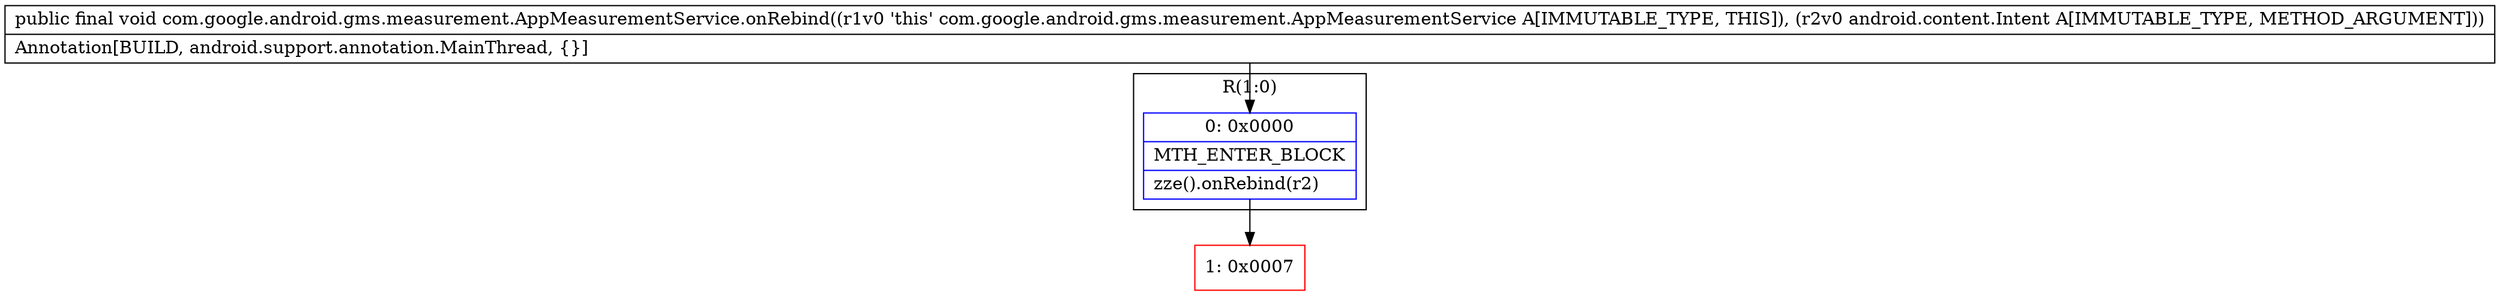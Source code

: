 digraph "CFG forcom.google.android.gms.measurement.AppMeasurementService.onRebind(Landroid\/content\/Intent;)V" {
subgraph cluster_Region_1590586833 {
label = "R(1:0)";
node [shape=record,color=blue];
Node_0 [shape=record,label="{0\:\ 0x0000|MTH_ENTER_BLOCK\l|zze().onRebind(r2)\l}"];
}
Node_1 [shape=record,color=red,label="{1\:\ 0x0007}"];
MethodNode[shape=record,label="{public final void com.google.android.gms.measurement.AppMeasurementService.onRebind((r1v0 'this' com.google.android.gms.measurement.AppMeasurementService A[IMMUTABLE_TYPE, THIS]), (r2v0 android.content.Intent A[IMMUTABLE_TYPE, METHOD_ARGUMENT]))  | Annotation[BUILD, android.support.annotation.MainThread, \{\}]\l}"];
MethodNode -> Node_0;
Node_0 -> Node_1;
}

